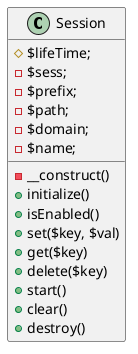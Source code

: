 @startuml

class Session{
    # $lifeTime;
    - $sess;
    - $prefix;
    - $path;
    - $domain;
    - $name;
    -  __construct()
    +  initialize()
    +  isEnabled()
    +  set($key, $val)
    +  get($key)
    +  delete($key)
    +  start()
    +  clear()
    +  destroy()
}

@enduml